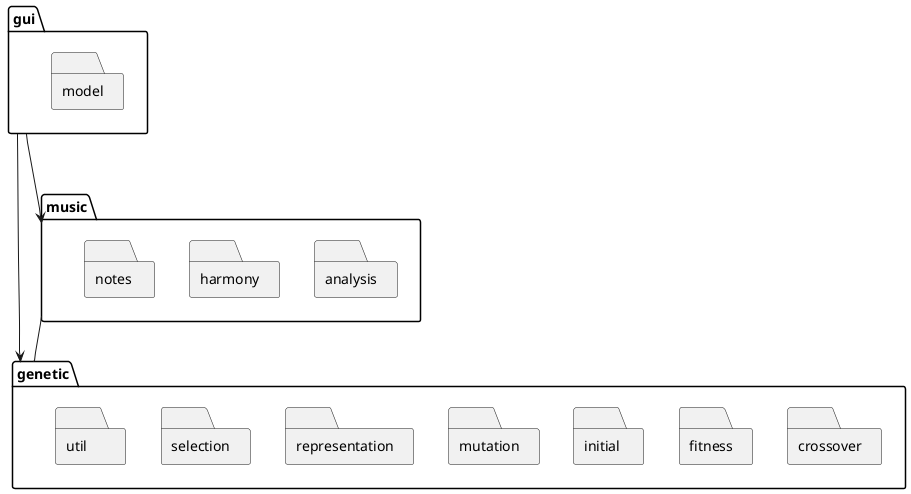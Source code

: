@startuml

package genetic <<Folder>> {
    package crossover <<Folder>> {
    }

    package fitness <<Folder>> {
    }

    package initial <<Folder>> {
    }

    package mutation <<Folder>> {
    }

    package representation <<Folder>> {
    }

    package selection <<Folder>> {
    }

    package util <<Folder>> {
    }
}

package gui <<Folder>> {
    package model <<Folder>> {
    }
}

package music <<Folder>> {

    package analysis <<Folder>> {

    }

    package harmony <<Folder>> {
    }

    package notes <<Folder>> {
    }
}

music -- genetic
gui ---> genetic
gui ---> music

@enduml